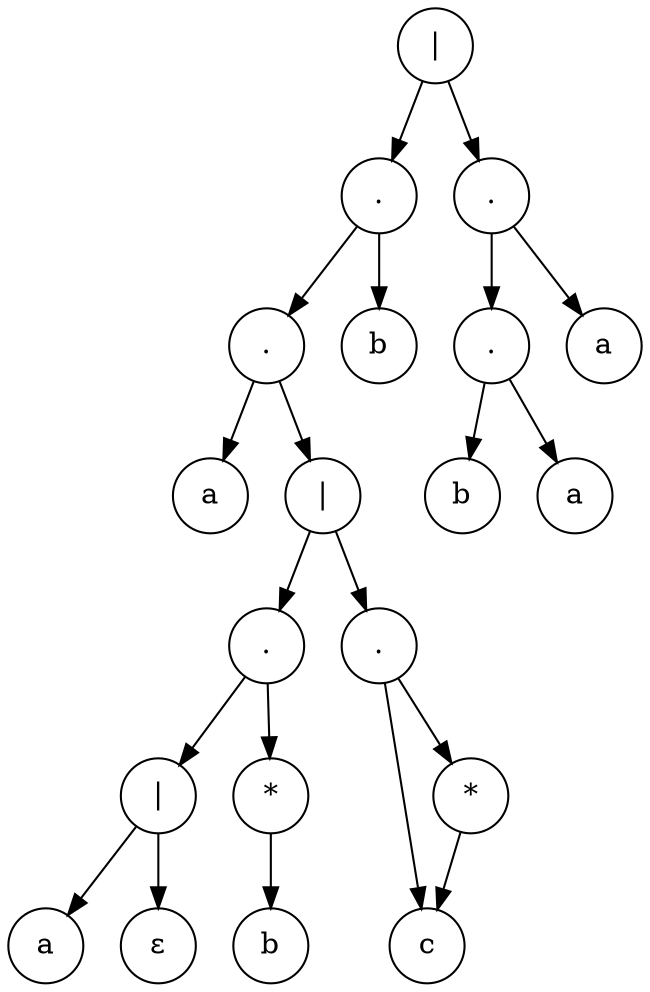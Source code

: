 // resultado
digraph Tree {
	graph [rankdir=TB]
	2806201453056 [label="|" shape=circle]
	2806201452480 [label="." shape=circle]
	2806201452288 [label="." shape=circle]
	2806201450656 [label=a shape=circle]
	2806201452288 -> 2806201450656
	2806201452192 [label="|" shape=circle]
	2806201451808 [label="." shape=circle]
	2806201451424 [label="|" shape=circle]
	2806201451328 [label=a shape=circle]
	2806201451424 -> 2806201451328
	2806201451520 [label="ε" shape=circle]
	2806201451424 -> 2806201451520
	2806201451808 -> 2806201451424
	2806201451712 [label="*" shape=circle]
	2806201451616 [label=b shape=circle]
	2806201451712 -> 2806201451616
	2806201451808 -> 2806201451712
	2806201452192 -> 2806201451808
	2806201452000 [label="." shape=circle]
	2806201451904 [label=c shape=circle]
	2806201452000 -> 2806201451904
	2806201452096 [label="*" shape=circle]
	2806201451904 [label=c shape=circle]
	2806201452096 -> 2806201451904
	2806201452000 -> 2806201452096
	2806201452192 -> 2806201452000
	2806201452288 -> 2806201452192
	2806201452480 -> 2806201452288
	2806201452384 [label=b shape=circle]
	2806201452480 -> 2806201452384
	2806201453056 -> 2806201452480
	2806201452960 [label="." shape=circle]
	2806201452768 [label="." shape=circle]
	2806201452576 [label=b shape=circle]
	2806201452768 -> 2806201452576
	2806201452672 [label=a shape=circle]
	2806201452768 -> 2806201452672
	2806201452960 -> 2806201452768
	2806201452864 [label=a shape=circle]
	2806201452960 -> 2806201452864
	2806201453056 -> 2806201452960
}
